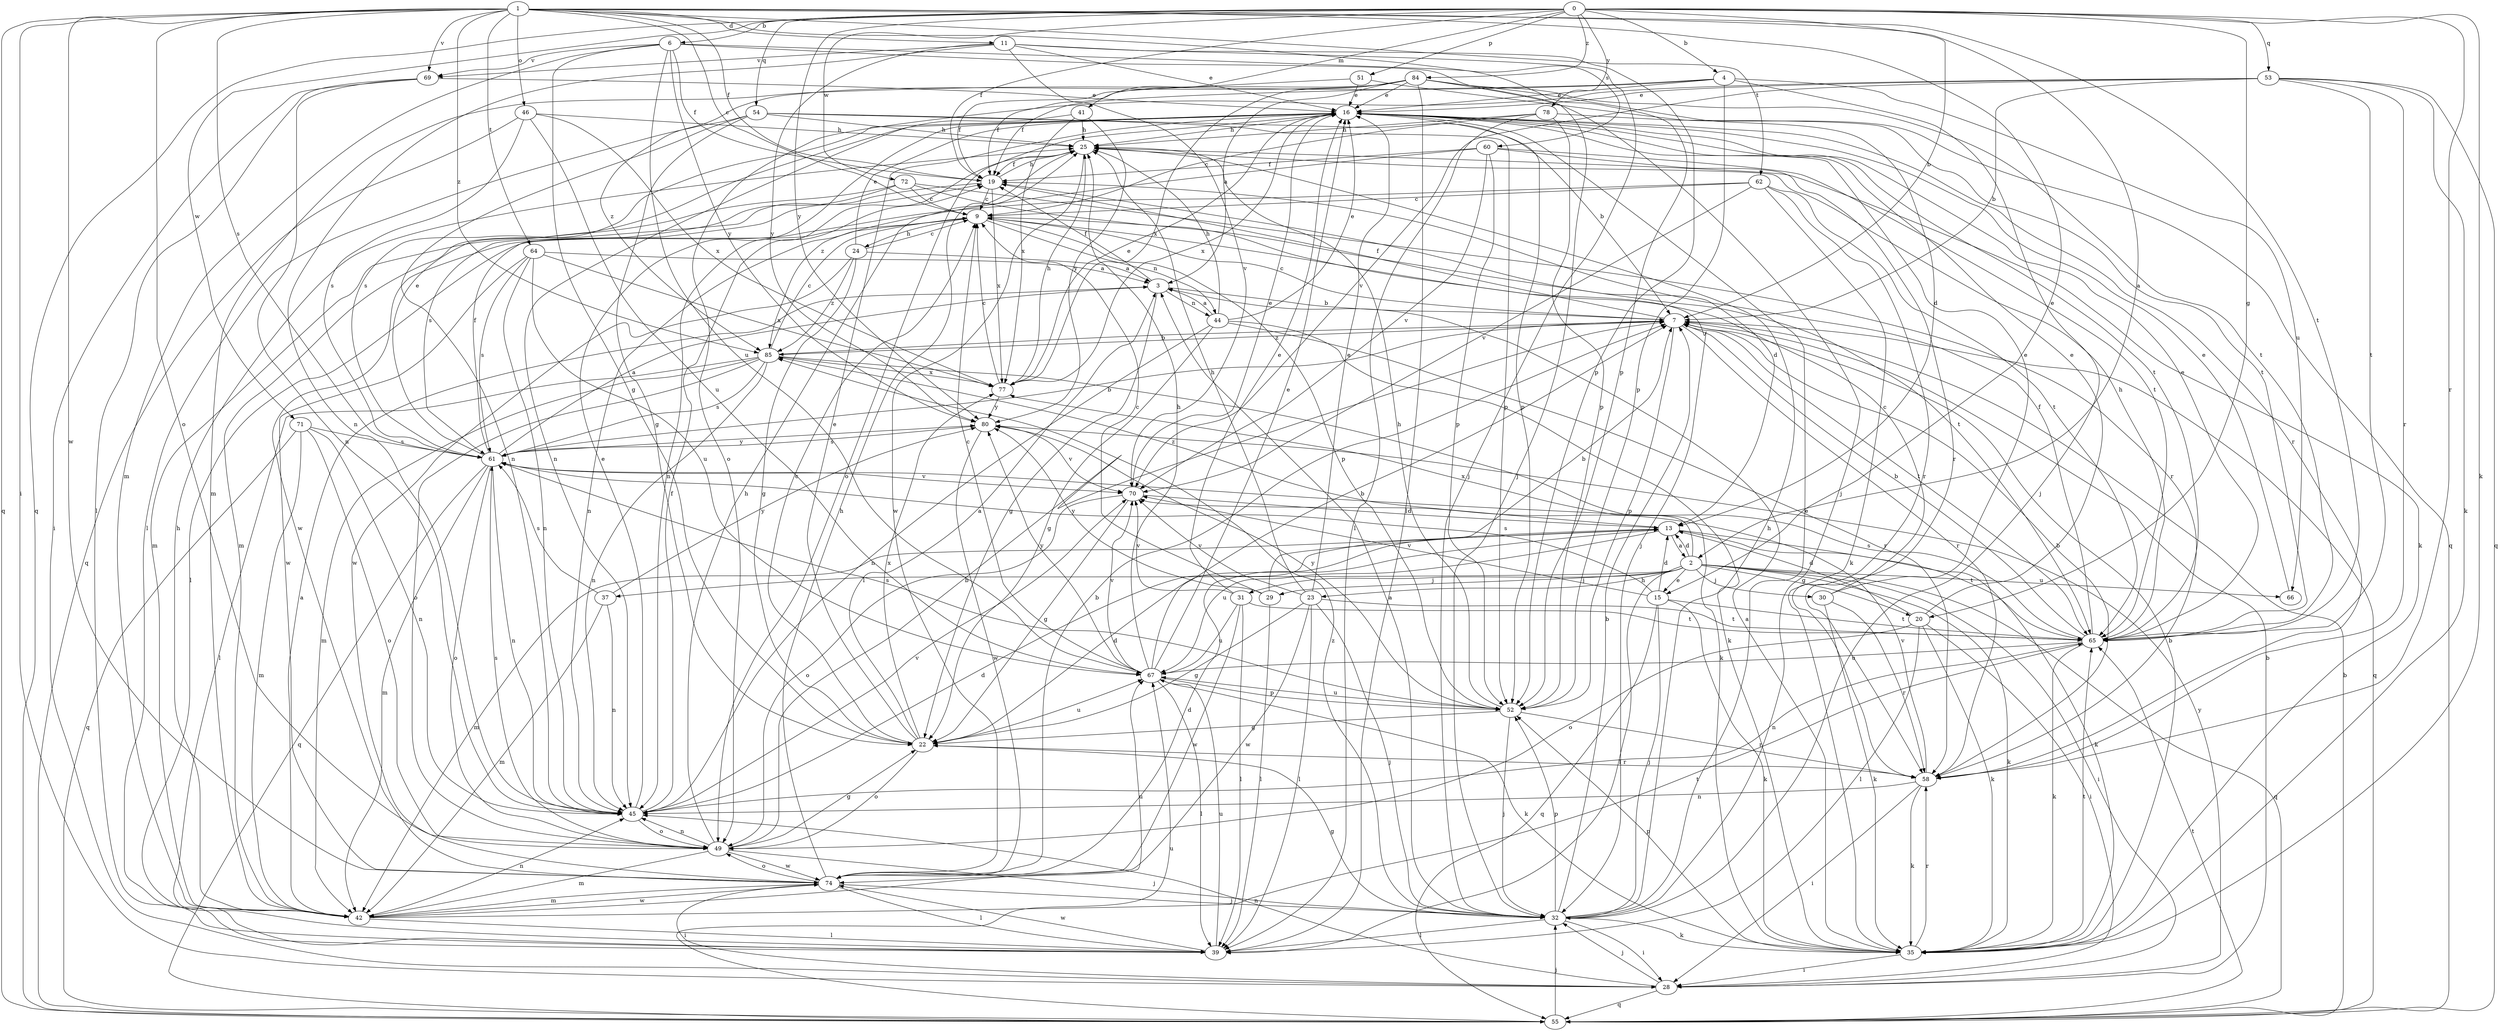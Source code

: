 strict digraph  {
0;
1;
2;
3;
4;
6;
7;
9;
11;
13;
15;
16;
19;
20;
22;
23;
24;
25;
28;
29;
30;
31;
32;
35;
37;
39;
41;
42;
44;
45;
46;
49;
51;
52;
53;
54;
55;
58;
60;
61;
62;
64;
65;
66;
67;
69;
70;
71;
72;
74;
77;
78;
80;
84;
85;
0 -> 4  [label=b];
0 -> 6  [label=b];
0 -> 7  [label=b];
0 -> 19  [label=f];
0 -> 20  [label=g];
0 -> 35  [label=k];
0 -> 41  [label=m];
0 -> 51  [label=p];
0 -> 53  [label=q];
0 -> 54  [label=q];
0 -> 55  [label=q];
0 -> 58  [label=r];
0 -> 71  [label=w];
0 -> 72  [label=w];
0 -> 78  [label=y];
0 -> 80  [label=y];
0 -> 84  [label=z];
1 -> 2  [label=a];
1 -> 9  [label=c];
1 -> 11  [label=d];
1 -> 15  [label=e];
1 -> 19  [label=f];
1 -> 28  [label=i];
1 -> 46  [label=o];
1 -> 49  [label=o];
1 -> 55  [label=q];
1 -> 60  [label=s];
1 -> 61  [label=s];
1 -> 62  [label=t];
1 -> 64  [label=t];
1 -> 65  [label=t];
1 -> 69  [label=v];
1 -> 74  [label=w];
1 -> 85  [label=z];
2 -> 13  [label=d];
2 -> 15  [label=e];
2 -> 20  [label=g];
2 -> 23  [label=h];
2 -> 28  [label=i];
2 -> 29  [label=j];
2 -> 30  [label=j];
2 -> 31  [label=j];
2 -> 35  [label=k];
2 -> 37  [label=l];
2 -> 39  [label=l];
2 -> 55  [label=q];
2 -> 66  [label=u];
2 -> 77  [label=x];
3 -> 7  [label=b];
3 -> 19  [label=f];
3 -> 22  [label=g];
3 -> 44  [label=n];
4 -> 16  [label=e];
4 -> 19  [label=f];
4 -> 32  [label=j];
4 -> 42  [label=m];
4 -> 52  [label=p];
4 -> 66  [label=u];
6 -> 19  [label=f];
6 -> 22  [label=g];
6 -> 32  [label=j];
6 -> 42  [label=m];
6 -> 52  [label=p];
6 -> 67  [label=u];
6 -> 69  [label=v];
6 -> 80  [label=y];
7 -> 9  [label=c];
7 -> 19  [label=f];
7 -> 52  [label=p];
7 -> 55  [label=q];
7 -> 58  [label=r];
7 -> 65  [label=t];
7 -> 85  [label=z];
9 -> 24  [label=h];
9 -> 39  [label=l];
9 -> 44  [label=n];
9 -> 45  [label=n];
9 -> 52  [label=p];
9 -> 65  [label=t];
11 -> 16  [label=e];
11 -> 32  [label=j];
11 -> 45  [label=n];
11 -> 52  [label=p];
11 -> 69  [label=v];
11 -> 70  [label=v];
11 -> 80  [label=y];
13 -> 2  [label=a];
13 -> 35  [label=k];
13 -> 42  [label=m];
13 -> 65  [label=t];
13 -> 67  [label=u];
13 -> 85  [label=z];
15 -> 13  [label=d];
15 -> 32  [label=j];
15 -> 35  [label=k];
15 -> 55  [label=q];
15 -> 61  [label=s];
15 -> 65  [label=t];
15 -> 70  [label=v];
16 -> 25  [label=h];
16 -> 49  [label=o];
16 -> 52  [label=p];
16 -> 58  [label=r];
16 -> 61  [label=s];
16 -> 65  [label=t];
16 -> 77  [label=x];
19 -> 9  [label=c];
19 -> 13  [label=d];
19 -> 25  [label=h];
19 -> 42  [label=m];
19 -> 77  [label=x];
20 -> 13  [label=d];
20 -> 16  [label=e];
20 -> 28  [label=i];
20 -> 35  [label=k];
20 -> 39  [label=l];
20 -> 49  [label=o];
22 -> 3  [label=a];
22 -> 9  [label=c];
22 -> 13  [label=d];
22 -> 16  [label=e];
22 -> 49  [label=o];
22 -> 58  [label=r];
22 -> 67  [label=u];
22 -> 77  [label=x];
23 -> 16  [label=e];
23 -> 22  [label=g];
23 -> 25  [label=h];
23 -> 32  [label=j];
23 -> 39  [label=l];
23 -> 65  [label=t];
23 -> 70  [label=v];
23 -> 74  [label=w];
24 -> 3  [label=a];
24 -> 9  [label=c];
24 -> 16  [label=e];
24 -> 22  [label=g];
24 -> 74  [label=w];
24 -> 85  [label=z];
25 -> 19  [label=f];
25 -> 35  [label=k];
25 -> 45  [label=n];
25 -> 74  [label=w];
28 -> 7  [label=b];
28 -> 32  [label=j];
28 -> 45  [label=n];
28 -> 55  [label=q];
28 -> 80  [label=y];
29 -> 7  [label=b];
29 -> 9  [label=c];
29 -> 39  [label=l];
29 -> 80  [label=y];
30 -> 9  [label=c];
30 -> 16  [label=e];
30 -> 35  [label=k];
30 -> 58  [label=r];
31 -> 16  [label=e];
31 -> 39  [label=l];
31 -> 65  [label=t];
31 -> 67  [label=u];
31 -> 70  [label=v];
31 -> 74  [label=w];
32 -> 3  [label=a];
32 -> 7  [label=b];
32 -> 16  [label=e];
32 -> 22  [label=g];
32 -> 25  [label=h];
32 -> 28  [label=i];
32 -> 35  [label=k];
32 -> 39  [label=l];
32 -> 52  [label=p];
32 -> 85  [label=z];
35 -> 3  [label=a];
35 -> 7  [label=b];
35 -> 28  [label=i];
35 -> 52  [label=p];
35 -> 58  [label=r];
35 -> 65  [label=t];
37 -> 42  [label=m];
37 -> 45  [label=n];
37 -> 61  [label=s];
37 -> 80  [label=y];
39 -> 67  [label=u];
39 -> 74  [label=w];
41 -> 25  [label=h];
41 -> 45  [label=n];
41 -> 77  [label=x];
41 -> 80  [label=y];
42 -> 3  [label=a];
42 -> 25  [label=h];
42 -> 39  [label=l];
42 -> 45  [label=n];
42 -> 65  [label=t];
42 -> 67  [label=u];
42 -> 74  [label=w];
44 -> 3  [label=a];
44 -> 16  [label=e];
44 -> 22  [label=g];
44 -> 25  [label=h];
44 -> 35  [label=k];
44 -> 45  [label=n];
44 -> 58  [label=r];
45 -> 13  [label=d];
45 -> 16  [label=e];
45 -> 19  [label=f];
45 -> 49  [label=o];
45 -> 70  [label=v];
46 -> 25  [label=h];
46 -> 55  [label=q];
46 -> 61  [label=s];
46 -> 67  [label=u];
46 -> 77  [label=x];
49 -> 7  [label=b];
49 -> 22  [label=g];
49 -> 25  [label=h];
49 -> 32  [label=j];
49 -> 42  [label=m];
49 -> 45  [label=n];
49 -> 61  [label=s];
49 -> 74  [label=w];
51 -> 16  [label=e];
51 -> 19  [label=f];
51 -> 55  [label=q];
52 -> 22  [label=g];
52 -> 25  [label=h];
52 -> 32  [label=j];
52 -> 58  [label=r];
52 -> 61  [label=s];
52 -> 67  [label=u];
52 -> 80  [label=y];
53 -> 7  [label=b];
53 -> 16  [label=e];
53 -> 35  [label=k];
53 -> 49  [label=o];
53 -> 55  [label=q];
53 -> 58  [label=r];
53 -> 65  [label=t];
53 -> 70  [label=v];
54 -> 7  [label=b];
54 -> 22  [label=g];
54 -> 25  [label=h];
54 -> 39  [label=l];
54 -> 45  [label=n];
54 -> 52  [label=p];
55 -> 7  [label=b];
55 -> 32  [label=j];
55 -> 65  [label=t];
55 -> 67  [label=u];
58 -> 7  [label=b];
58 -> 28  [label=i];
58 -> 35  [label=k];
58 -> 45  [label=n];
58 -> 70  [label=v];
60 -> 19  [label=f];
60 -> 52  [label=p];
60 -> 58  [label=r];
60 -> 65  [label=t];
60 -> 70  [label=v];
60 -> 85  [label=z];
61 -> 3  [label=a];
61 -> 7  [label=b];
61 -> 16  [label=e];
61 -> 19  [label=f];
61 -> 42  [label=m];
61 -> 45  [label=n];
61 -> 49  [label=o];
61 -> 55  [label=q];
61 -> 70  [label=v];
61 -> 80  [label=y];
62 -> 9  [label=c];
62 -> 35  [label=k];
62 -> 58  [label=r];
62 -> 65  [label=t];
62 -> 70  [label=v];
62 -> 74  [label=w];
64 -> 3  [label=a];
64 -> 45  [label=n];
64 -> 61  [label=s];
64 -> 67  [label=u];
64 -> 74  [label=w];
64 -> 77  [label=x];
65 -> 7  [label=b];
65 -> 16  [label=e];
65 -> 19  [label=f];
65 -> 25  [label=h];
65 -> 35  [label=k];
65 -> 45  [label=n];
65 -> 61  [label=s];
65 -> 67  [label=u];
66 -> 16  [label=e];
67 -> 7  [label=b];
67 -> 9  [label=c];
67 -> 16  [label=e];
67 -> 25  [label=h];
67 -> 35  [label=k];
67 -> 39  [label=l];
67 -> 52  [label=p];
67 -> 70  [label=v];
67 -> 80  [label=y];
69 -> 16  [label=e];
69 -> 28  [label=i];
69 -> 39  [label=l];
69 -> 45  [label=n];
70 -> 13  [label=d];
70 -> 16  [label=e];
70 -> 22  [label=g];
70 -> 49  [label=o];
71 -> 42  [label=m];
71 -> 45  [label=n];
71 -> 49  [label=o];
71 -> 55  [label=q];
71 -> 61  [label=s];
72 -> 9  [label=c];
72 -> 32  [label=j];
72 -> 42  [label=m];
72 -> 58  [label=r];
72 -> 61  [label=s];
74 -> 7  [label=b];
74 -> 13  [label=d];
74 -> 25  [label=h];
74 -> 28  [label=i];
74 -> 32  [label=j];
74 -> 39  [label=l];
74 -> 42  [label=m];
74 -> 49  [label=o];
77 -> 9  [label=c];
77 -> 16  [label=e];
77 -> 25  [label=h];
77 -> 80  [label=y];
78 -> 9  [label=c];
78 -> 25  [label=h];
78 -> 39  [label=l];
78 -> 52  [label=p];
78 -> 65  [label=t];
80 -> 61  [label=s];
80 -> 70  [label=v];
80 -> 74  [label=w];
84 -> 3  [label=a];
84 -> 13  [label=d];
84 -> 16  [label=e];
84 -> 19  [label=f];
84 -> 32  [label=j];
84 -> 39  [label=l];
84 -> 65  [label=t];
84 -> 77  [label=x];
84 -> 85  [label=z];
85 -> 7  [label=b];
85 -> 9  [label=c];
85 -> 35  [label=k];
85 -> 39  [label=l];
85 -> 42  [label=m];
85 -> 45  [label=n];
85 -> 49  [label=o];
85 -> 61  [label=s];
85 -> 77  [label=x];
}
